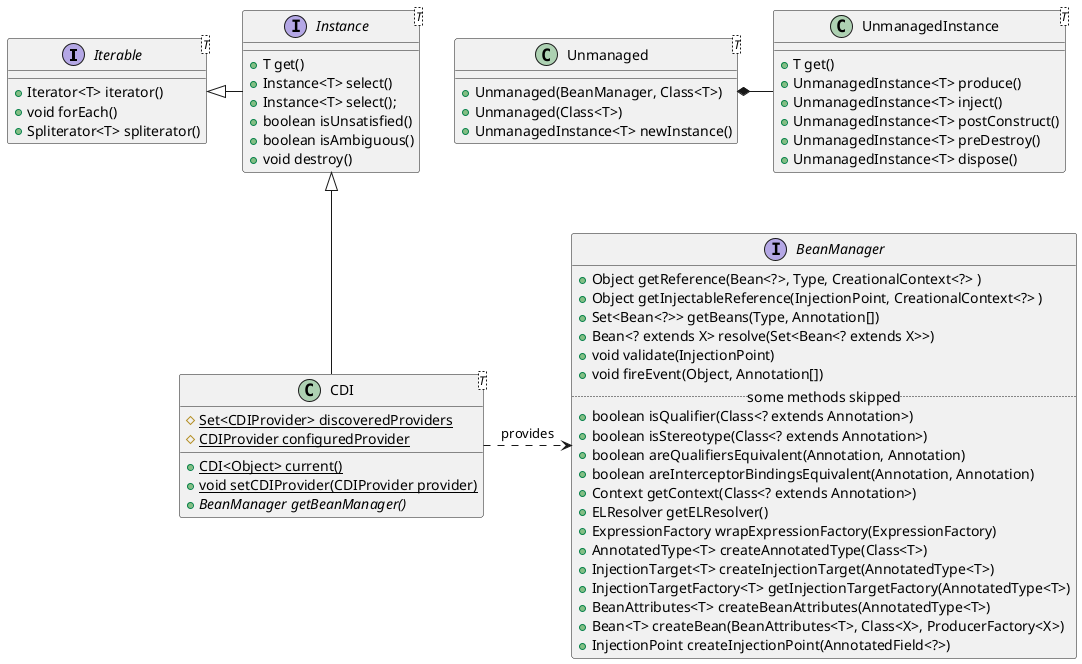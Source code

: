 @startuml

skinparam shadowing false
skinparam defaultFontName Consolas

Iterable <|-right- Instance
Instance <|-- CDI
CDI .right.> BeanManager : provides
Unmanaged *-right- UnmanagedInstance

class Unmanaged<T> {
    +Unmanaged(BeanManager, Class<T>)
    +Unmanaged(Class<T>)
    +UnmanagedInstance<T> newInstance()
}


class UnmanagedInstance<T> {
    +T get()
    +UnmanagedInstance<T> produce()
    +UnmanagedInstance<T> inject()
    +UnmanagedInstance<T> postConstruct()
    +UnmanagedInstance<T> preDestroy()
    +UnmanagedInstance<T> dispose()
}


interface BeanManager {
    +Object getReference(Bean<?>, Type, CreationalContext<?> )
    +Object getInjectableReference(InjectionPoint, CreationalContext<?> )
    +Set<Bean<?>> getBeans(Type, Annotation[])
    +Bean<? extends X> resolve(Set<Bean<? extends X>>)
    +void validate(InjectionPoint)
    +void fireEvent(Object, Annotation[])
    .. some methods skipped ..
    +boolean isQualifier(Class<? extends Annotation>)
    +boolean isStereotype(Class<? extends Annotation>)
    +boolean areQualifiersEquivalent(Annotation, Annotation)
    +boolean areInterceptorBindingsEquivalent(Annotation, Annotation)
    +Context getContext(Class<? extends Annotation>)
    +ELResolver getELResolver()
    +ExpressionFactory wrapExpressionFactory(ExpressionFactory)
    +AnnotatedType<T> createAnnotatedType(Class<T>)
    +InjectionTarget<T> createInjectionTarget(AnnotatedType<T>)
    +InjectionTargetFactory<T> getInjectionTargetFactory(AnnotatedType<T>)
    +BeanAttributes<T> createBeanAttributes(AnnotatedType<T>)
    +Bean<T> createBean(BeanAttributes<T>, Class<X>, ProducerFactory<X>)
    +InjectionPoint createInjectionPoint(AnnotatedField<?>)
}


class CDI<T> {
    # {static} Set<CDIProvider> discoveredProviders
    # {static} CDIProvider configuredProvider
    + {static} CDI<Object> current()
    + {static} void setCDIProvider(CDIProvider provider)
    + {abstract} BeanManager getBeanManager()
}


interface Instance<T>{
    +T get()
    +Instance<T> select()
    +Instance<T> select();
    +boolean isUnsatisfied()
    +boolean isAmbiguous()
    +void destroy()
}

interface Iterable<T> {
    +Iterator<T> iterator()
    +void forEach()
    +Spliterator<T> spliterator()
}

@enduml